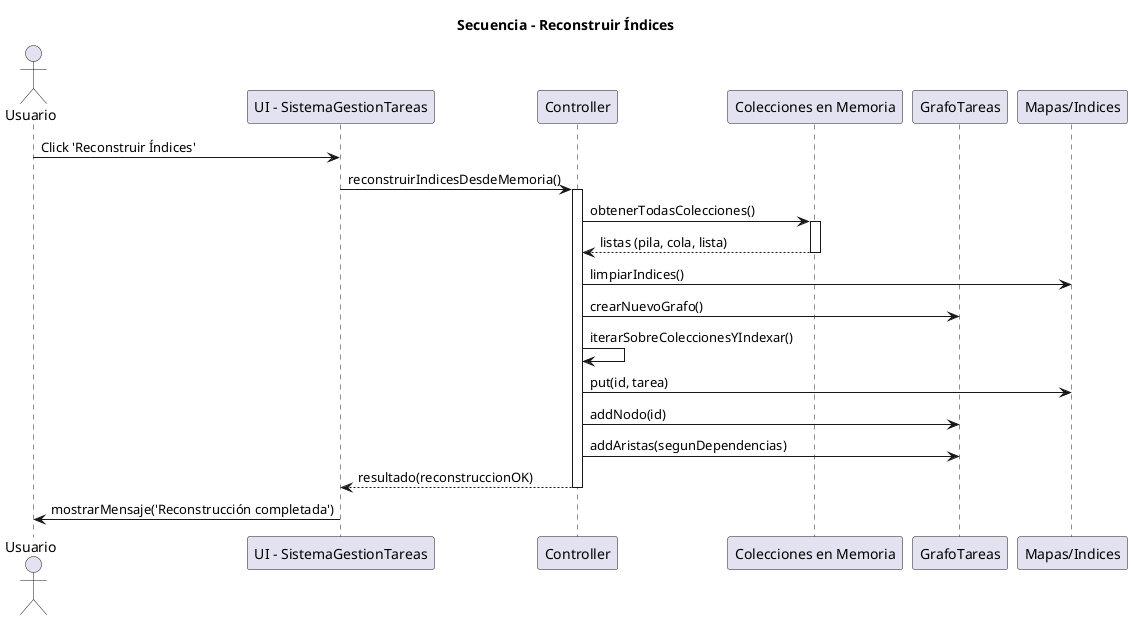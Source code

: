 @startuml Secuencia_Reconstruir_Indices
title Secuencia - Reconstruir Índices
actor Usuario
participant UI as "UI - SistemaGestionTareas"
participant Controller as "Controller"
participant Memoria as "Colecciones en Memoria"
participant Grafo as "GrafoTareas"
participant Mapas as "Mapas/Indices"

Usuario -> UI: Click 'Reconstruir Índices'
UI -> Controller: reconstruirIndicesDesdeMemoria()
activate Controller
Controller -> Memoria: obtenerTodasColecciones()
activate Memoria
Memoria --> Controller: listas (pila, cola, lista)
deactivate Memoria
Controller -> Mapas: limpiarIndices()
Controller -> Grafo: crearNuevoGrafo()
Controller -> Controller: iterarSobreColeccionesYIndexar()
Controller -> Mapas: put(id, tarea)
Controller -> Grafo: addNodo(id)
Controller -> Grafo: addAristas(segunDependencias)
Controller --> UI: resultado(reconstruccionOK)
deactivate Controller
UI -> Usuario: mostrarMensaje('Reconstrucción completada')

@enduml
